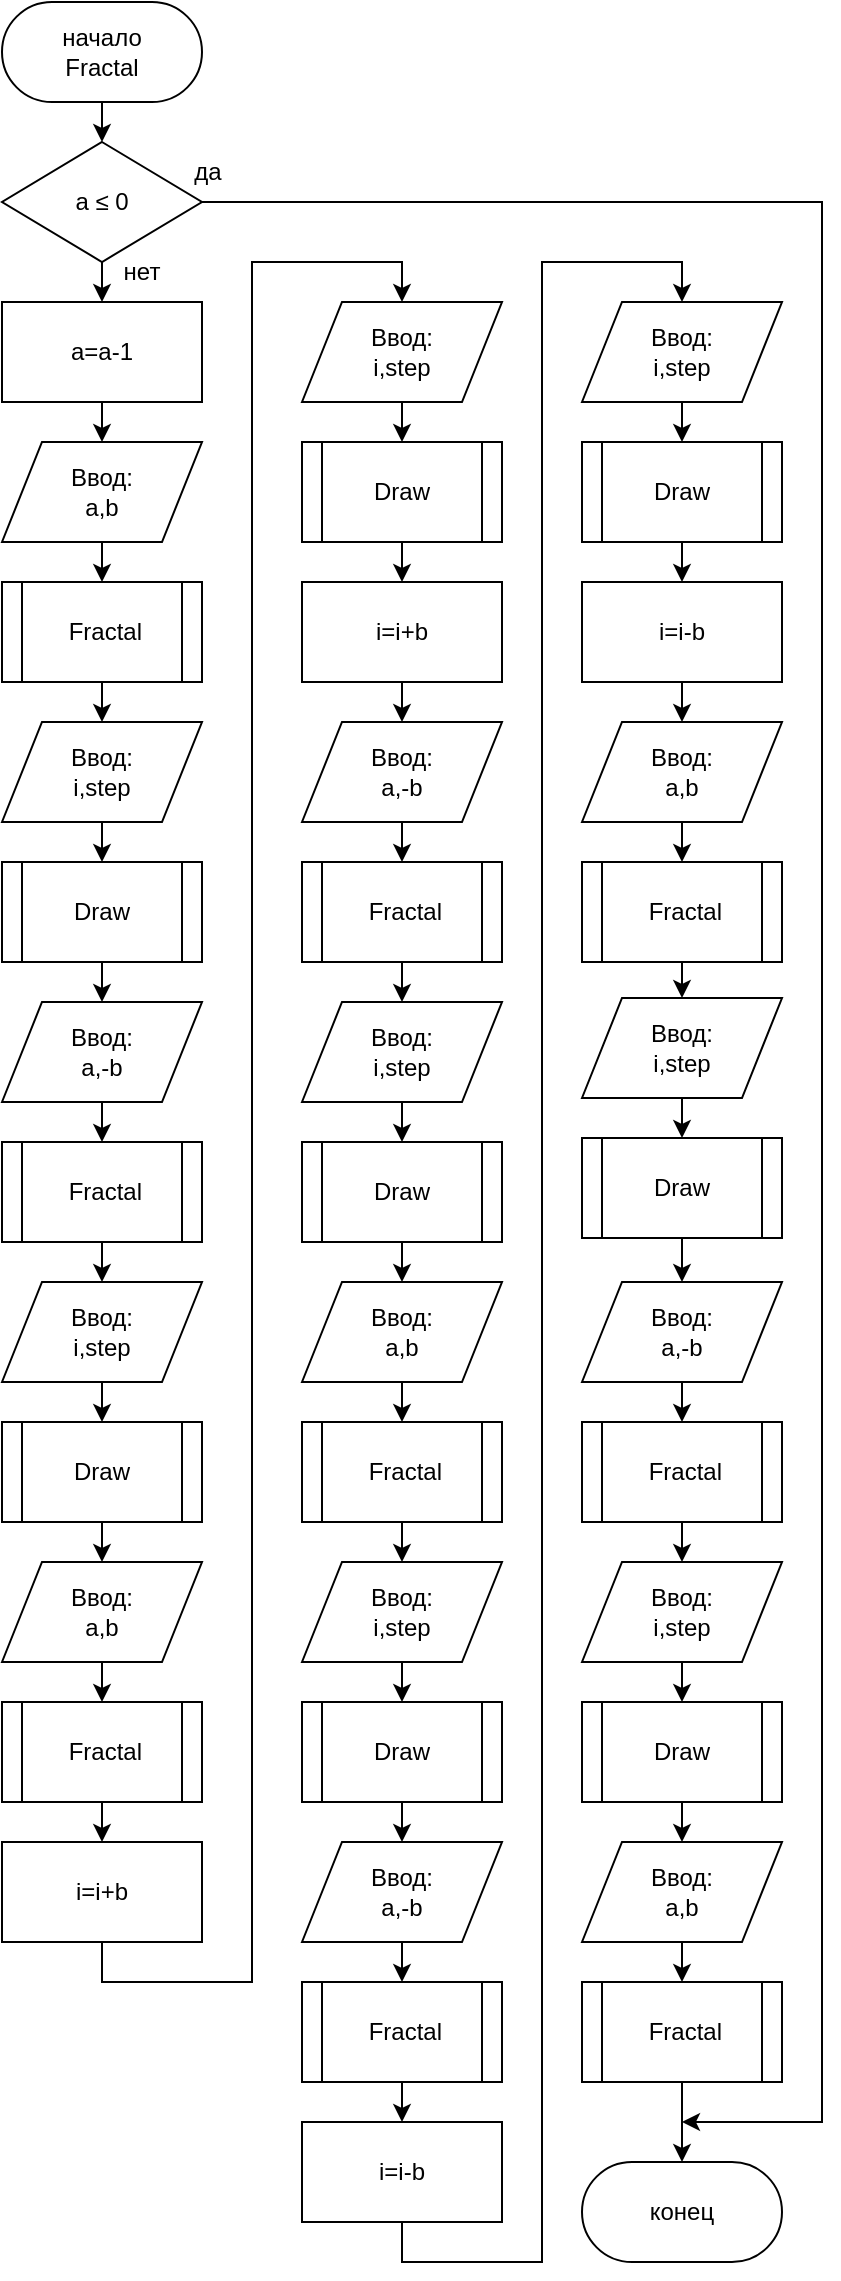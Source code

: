 <mxfile version="23.0.2" type="device">
  <diagram name="Страница — 1" id="zsme6h1X79dNNGtNUMGN">
    <mxGraphModel dx="712" dy="835" grid="1" gridSize="10" guides="1" tooltips="1" connect="1" arrows="1" fold="1" page="1" pageScale="1" pageWidth="827" pageHeight="1169" math="0" shadow="0">
      <root>
        <mxCell id="0" />
        <mxCell id="1" parent="0" />
        <mxCell id="2jOQYJJ-su9lOzBctOR--16" style="edgeStyle=orthogonalEdgeStyle;rounded=0;orthogonalLoop=1;jettySize=auto;html=1;exitX=0.5;exitY=1;exitDx=0;exitDy=0;entryX=0.5;entryY=0;entryDx=0;entryDy=0;" parent="1" source="2jOQYJJ-su9lOzBctOR--1" target="2jOQYJJ-su9lOzBctOR--4" edge="1">
          <mxGeometry relative="1" as="geometry" />
        </mxCell>
        <mxCell id="2jOQYJJ-su9lOzBctOR--1" value="начало&lt;br&gt;Fractal" style="rounded=1;whiteSpace=wrap;html=1;arcSize=50;" parent="1" vertex="1">
          <mxGeometry x="10" y="20" width="100" height="50" as="geometry" />
        </mxCell>
        <mxCell id="2jOQYJJ-su9lOzBctOR--25" style="edgeStyle=orthogonalEdgeStyle;rounded=0;orthogonalLoop=1;jettySize=auto;html=1;exitX=0.5;exitY=1;exitDx=0;exitDy=0;entryX=0.5;entryY=0;entryDx=0;entryDy=0;" parent="1" source="2jOQYJJ-su9lOzBctOR--4" target="2jOQYJJ-su9lOzBctOR--24" edge="1">
          <mxGeometry relative="1" as="geometry" />
        </mxCell>
        <mxCell id="2jOQYJJ-su9lOzBctOR--119" style="edgeStyle=orthogonalEdgeStyle;rounded=0;orthogonalLoop=1;jettySize=auto;html=1;exitX=1;exitY=0.5;exitDx=0;exitDy=0;" parent="1" source="2jOQYJJ-su9lOzBctOR--4" edge="1">
          <mxGeometry relative="1" as="geometry">
            <mxPoint x="350" y="1080" as="targetPoint" />
            <Array as="points">
              <mxPoint x="420" y="120" />
            </Array>
          </mxGeometry>
        </mxCell>
        <mxCell id="2jOQYJJ-su9lOzBctOR--4" value="a&amp;nbsp;≤&amp;nbsp;0" style="rhombus;whiteSpace=wrap;html=1;" parent="1" vertex="1">
          <mxGeometry x="10" y="90" width="100" height="60" as="geometry" />
        </mxCell>
        <mxCell id="2jOQYJJ-su9lOzBctOR--21" value="да" style="text;html=1;strokeColor=none;fillColor=none;align=center;verticalAlign=middle;whiteSpace=wrap;rounded=0;" parent="1" vertex="1">
          <mxGeometry x="83" y="90" width="60" height="30" as="geometry" />
        </mxCell>
        <mxCell id="2jOQYJJ-su9lOzBctOR--22" value="нет" style="text;html=1;strokeColor=none;fillColor=none;align=center;verticalAlign=middle;whiteSpace=wrap;rounded=0;" parent="1" vertex="1">
          <mxGeometry x="50" y="140" width="60" height="30" as="geometry" />
        </mxCell>
        <mxCell id="2jOQYJJ-su9lOzBctOR--38" style="edgeStyle=orthogonalEdgeStyle;rounded=0;orthogonalLoop=1;jettySize=auto;html=1;exitX=0.5;exitY=1;exitDx=0;exitDy=0;entryX=0.5;entryY=0;entryDx=0;entryDy=0;" parent="1" source="2jOQYJJ-su9lOzBctOR--24" target="2jOQYJJ-su9lOzBctOR--36" edge="1">
          <mxGeometry relative="1" as="geometry" />
        </mxCell>
        <mxCell id="2jOQYJJ-su9lOzBctOR--24" value="a=a-1" style="rounded=0;whiteSpace=wrap;html=1;" parent="1" vertex="1">
          <mxGeometry x="10" y="170" width="100" height="50" as="geometry" />
        </mxCell>
        <mxCell id="2jOQYJJ-su9lOzBctOR--30" style="edgeStyle=orthogonalEdgeStyle;rounded=0;orthogonalLoop=1;jettySize=auto;html=1;exitX=0.5;exitY=1;exitDx=0;exitDy=0;entryX=0.5;entryY=0;entryDx=0;entryDy=0;" parent="1" source="2jOQYJJ-su9lOzBctOR--28" target="2jOQYJJ-su9lOzBctOR--29" edge="1">
          <mxGeometry relative="1" as="geometry" />
        </mxCell>
        <mxCell id="2jOQYJJ-su9lOzBctOR--28" value="Ввод:&lt;br&gt;a,b" style="shape=parallelogram;perimeter=parallelogramPerimeter;whiteSpace=wrap;html=1;fixedSize=1;" parent="1" vertex="1">
          <mxGeometry x="300" y="380" width="100" height="50" as="geometry" />
        </mxCell>
        <mxCell id="2jOQYJJ-su9lOzBctOR--104" style="edgeStyle=orthogonalEdgeStyle;rounded=0;orthogonalLoop=1;jettySize=auto;html=1;exitX=0.5;exitY=1;exitDx=0;exitDy=0;entryX=0.5;entryY=0;entryDx=0;entryDy=0;" parent="1" source="2jOQYJJ-su9lOzBctOR--29" target="2jOQYJJ-su9lOzBctOR--102" edge="1">
          <mxGeometry relative="1" as="geometry" />
        </mxCell>
        <mxCell id="2jOQYJJ-su9lOzBctOR--29" value="&amp;nbsp;Fractal" style="shape=process;whiteSpace=wrap;html=1;backgroundOutline=1;" parent="1" vertex="1">
          <mxGeometry x="300" y="450" width="100" height="50" as="geometry" />
        </mxCell>
        <mxCell id="2jOQYJJ-su9lOzBctOR--32" style="edgeStyle=orthogonalEdgeStyle;rounded=0;orthogonalLoop=1;jettySize=auto;html=1;exitX=0.5;exitY=1;exitDx=0;exitDy=0;entryX=0.5;entryY=0;entryDx=0;entryDy=0;" parent="1" source="2jOQYJJ-su9lOzBctOR--33" target="2jOQYJJ-su9lOzBctOR--34" edge="1">
          <mxGeometry relative="1" as="geometry" />
        </mxCell>
        <mxCell id="2jOQYJJ-su9lOzBctOR--33" value="Ввод:&lt;br&gt;i,step" style="shape=parallelogram;perimeter=parallelogramPerimeter;whiteSpace=wrap;html=1;fixedSize=1;" parent="1" vertex="1">
          <mxGeometry x="300" y="800" width="100" height="50" as="geometry" />
        </mxCell>
        <mxCell id="2jOQYJJ-su9lOzBctOR--113" style="edgeStyle=orthogonalEdgeStyle;rounded=0;orthogonalLoop=1;jettySize=auto;html=1;exitX=0.5;exitY=1;exitDx=0;exitDy=0;entryX=0.5;entryY=0;entryDx=0;entryDy=0;" parent="1" source="2jOQYJJ-su9lOzBctOR--34" target="2jOQYJJ-su9lOzBctOR--98" edge="1">
          <mxGeometry relative="1" as="geometry" />
        </mxCell>
        <mxCell id="2jOQYJJ-su9lOzBctOR--34" value="Draw" style="shape=process;whiteSpace=wrap;html=1;backgroundOutline=1;" parent="1" vertex="1">
          <mxGeometry x="300" y="870" width="100" height="50" as="geometry" />
        </mxCell>
        <mxCell id="2jOQYJJ-su9lOzBctOR--35" style="edgeStyle=orthogonalEdgeStyle;rounded=0;orthogonalLoop=1;jettySize=auto;html=1;exitX=0.5;exitY=1;exitDx=0;exitDy=0;entryX=0.5;entryY=0;entryDx=0;entryDy=0;" parent="1" source="2jOQYJJ-su9lOzBctOR--36" target="2jOQYJJ-su9lOzBctOR--37" edge="1">
          <mxGeometry relative="1" as="geometry" />
        </mxCell>
        <mxCell id="2jOQYJJ-su9lOzBctOR--36" value="Ввод:&lt;br&gt;a,b" style="shape=parallelogram;perimeter=parallelogramPerimeter;whiteSpace=wrap;html=1;fixedSize=1;" parent="1" vertex="1">
          <mxGeometry x="10" y="240" width="100" height="50" as="geometry" />
        </mxCell>
        <mxCell id="2jOQYJJ-su9lOzBctOR--46" style="edgeStyle=orthogonalEdgeStyle;rounded=0;orthogonalLoop=1;jettySize=auto;html=1;exitX=0.5;exitY=1;exitDx=0;exitDy=0;entryX=0.5;entryY=0;entryDx=0;entryDy=0;" parent="1" source="2jOQYJJ-su9lOzBctOR--37" target="2jOQYJJ-su9lOzBctOR--44" edge="1">
          <mxGeometry relative="1" as="geometry" />
        </mxCell>
        <mxCell id="2jOQYJJ-su9lOzBctOR--37" value="&amp;nbsp;Fractal" style="shape=process;whiteSpace=wrap;html=1;backgroundOutline=1;" parent="1" vertex="1">
          <mxGeometry x="10" y="310" width="100" height="50" as="geometry" />
        </mxCell>
        <mxCell id="2jOQYJJ-su9lOzBctOR--43" style="edgeStyle=orthogonalEdgeStyle;rounded=0;orthogonalLoop=1;jettySize=auto;html=1;exitX=0.5;exitY=1;exitDx=0;exitDy=0;entryX=0.5;entryY=0;entryDx=0;entryDy=0;" parent="1" source="2jOQYJJ-su9lOzBctOR--44" target="2jOQYJJ-su9lOzBctOR--45" edge="1">
          <mxGeometry relative="1" as="geometry" />
        </mxCell>
        <mxCell id="2jOQYJJ-su9lOzBctOR--44" value="Ввод:&lt;br&gt;i,step" style="shape=parallelogram;perimeter=parallelogramPerimeter;whiteSpace=wrap;html=1;fixedSize=1;" parent="1" vertex="1">
          <mxGeometry x="10" y="380" width="100" height="50" as="geometry" />
        </mxCell>
        <mxCell id="2jOQYJJ-su9lOzBctOR--50" style="edgeStyle=orthogonalEdgeStyle;rounded=0;orthogonalLoop=1;jettySize=auto;html=1;exitX=0.5;exitY=1;exitDx=0;exitDy=0;entryX=0.5;entryY=0;entryDx=0;entryDy=0;" parent="1" source="2jOQYJJ-su9lOzBctOR--45" target="2jOQYJJ-su9lOzBctOR--48" edge="1">
          <mxGeometry relative="1" as="geometry" />
        </mxCell>
        <mxCell id="2jOQYJJ-su9lOzBctOR--45" value="Draw" style="shape=process;whiteSpace=wrap;html=1;backgroundOutline=1;" parent="1" vertex="1">
          <mxGeometry x="10" y="450" width="100" height="50" as="geometry" />
        </mxCell>
        <mxCell id="2jOQYJJ-su9lOzBctOR--47" style="edgeStyle=orthogonalEdgeStyle;rounded=0;orthogonalLoop=1;jettySize=auto;html=1;exitX=0.5;exitY=1;exitDx=0;exitDy=0;entryX=0.5;entryY=0;entryDx=0;entryDy=0;" parent="1" source="2jOQYJJ-su9lOzBctOR--48" target="2jOQYJJ-su9lOzBctOR--49" edge="1">
          <mxGeometry relative="1" as="geometry" />
        </mxCell>
        <mxCell id="2jOQYJJ-su9lOzBctOR--48" value="Ввод:&lt;br&gt;a,-b" style="shape=parallelogram;perimeter=parallelogramPerimeter;whiteSpace=wrap;html=1;fixedSize=1;" parent="1" vertex="1">
          <mxGeometry x="10" y="520" width="100" height="50" as="geometry" />
        </mxCell>
        <mxCell id="2jOQYJJ-su9lOzBctOR--54" style="edgeStyle=orthogonalEdgeStyle;rounded=0;orthogonalLoop=1;jettySize=auto;html=1;exitX=0.5;exitY=1;exitDx=0;exitDy=0;entryX=0.5;entryY=0;entryDx=0;entryDy=0;" parent="1" source="2jOQYJJ-su9lOzBctOR--49" target="2jOQYJJ-su9lOzBctOR--52" edge="1">
          <mxGeometry relative="1" as="geometry" />
        </mxCell>
        <mxCell id="2jOQYJJ-su9lOzBctOR--49" value="&amp;nbsp;Fractal" style="shape=process;whiteSpace=wrap;html=1;backgroundOutline=1;" parent="1" vertex="1">
          <mxGeometry x="10" y="590" width="100" height="50" as="geometry" />
        </mxCell>
        <mxCell id="2jOQYJJ-su9lOzBctOR--51" style="edgeStyle=orthogonalEdgeStyle;rounded=0;orthogonalLoop=1;jettySize=auto;html=1;exitX=0.5;exitY=1;exitDx=0;exitDy=0;entryX=0.5;entryY=0;entryDx=0;entryDy=0;" parent="1" source="2jOQYJJ-su9lOzBctOR--52" target="2jOQYJJ-su9lOzBctOR--53" edge="1">
          <mxGeometry relative="1" as="geometry" />
        </mxCell>
        <mxCell id="2jOQYJJ-su9lOzBctOR--52" value="Ввод:&lt;br&gt;i,step" style="shape=parallelogram;perimeter=parallelogramPerimeter;whiteSpace=wrap;html=1;fixedSize=1;" parent="1" vertex="1">
          <mxGeometry x="10" y="660" width="100" height="50" as="geometry" />
        </mxCell>
        <mxCell id="2jOQYJJ-su9lOzBctOR--58" style="edgeStyle=orthogonalEdgeStyle;rounded=0;orthogonalLoop=1;jettySize=auto;html=1;exitX=0.5;exitY=1;exitDx=0;exitDy=0;entryX=0.5;entryY=0;entryDx=0;entryDy=0;" parent="1" source="2jOQYJJ-su9lOzBctOR--53" target="2jOQYJJ-su9lOzBctOR--56" edge="1">
          <mxGeometry relative="1" as="geometry" />
        </mxCell>
        <mxCell id="2jOQYJJ-su9lOzBctOR--53" value="Draw" style="shape=process;whiteSpace=wrap;html=1;backgroundOutline=1;" parent="1" vertex="1">
          <mxGeometry x="10" y="730" width="100" height="50" as="geometry" />
        </mxCell>
        <mxCell id="2jOQYJJ-su9lOzBctOR--55" style="edgeStyle=orthogonalEdgeStyle;rounded=0;orthogonalLoop=1;jettySize=auto;html=1;exitX=0.5;exitY=1;exitDx=0;exitDy=0;entryX=0.5;entryY=0;entryDx=0;entryDy=0;" parent="1" source="2jOQYJJ-su9lOzBctOR--56" target="2jOQYJJ-su9lOzBctOR--57" edge="1">
          <mxGeometry relative="1" as="geometry" />
        </mxCell>
        <mxCell id="2jOQYJJ-su9lOzBctOR--56" value="Ввод:&lt;br&gt;a,b" style="shape=parallelogram;perimeter=parallelogramPerimeter;whiteSpace=wrap;html=1;fixedSize=1;" parent="1" vertex="1">
          <mxGeometry x="10" y="800" width="100" height="50" as="geometry" />
        </mxCell>
        <mxCell id="2jOQYJJ-su9lOzBctOR--60" style="edgeStyle=orthogonalEdgeStyle;rounded=0;orthogonalLoop=1;jettySize=auto;html=1;exitX=0.5;exitY=1;exitDx=0;exitDy=0;entryX=0.5;entryY=0;entryDx=0;entryDy=0;" parent="1" source="2jOQYJJ-su9lOzBctOR--57" target="2jOQYJJ-su9lOzBctOR--59" edge="1">
          <mxGeometry relative="1" as="geometry" />
        </mxCell>
        <mxCell id="2jOQYJJ-su9lOzBctOR--57" value="&amp;nbsp;Fractal" style="shape=process;whiteSpace=wrap;html=1;backgroundOutline=1;" parent="1" vertex="1">
          <mxGeometry x="10" y="870" width="100" height="50" as="geometry" />
        </mxCell>
        <mxCell id="2jOQYJJ-su9lOzBctOR--66" style="edgeStyle=orthogonalEdgeStyle;rounded=0;orthogonalLoop=1;jettySize=auto;html=1;exitX=0.5;exitY=1;exitDx=0;exitDy=0;entryX=0.5;entryY=0;entryDx=0;entryDy=0;" parent="1" source="2jOQYJJ-su9lOzBctOR--59" target="2jOQYJJ-su9lOzBctOR--63" edge="1">
          <mxGeometry relative="1" as="geometry" />
        </mxCell>
        <mxCell id="2jOQYJJ-su9lOzBctOR--59" value="i=i+b" style="rounded=0;whiteSpace=wrap;html=1;" parent="1" vertex="1">
          <mxGeometry x="10" y="940" width="100" height="50" as="geometry" />
        </mxCell>
        <mxCell id="2jOQYJJ-su9lOzBctOR--71" style="edgeStyle=orthogonalEdgeStyle;rounded=0;orthogonalLoop=1;jettySize=auto;html=1;exitX=0.5;exitY=1;exitDx=0;exitDy=0;entryX=0.5;entryY=0;entryDx=0;entryDy=0;" parent="1" source="2jOQYJJ-su9lOzBctOR--61" target="2jOQYJJ-su9lOzBctOR--69" edge="1">
          <mxGeometry relative="1" as="geometry" />
        </mxCell>
        <mxCell id="2jOQYJJ-su9lOzBctOR--61" value="i=i+b" style="rounded=0;whiteSpace=wrap;html=1;" parent="1" vertex="1">
          <mxGeometry x="160" y="310" width="100" height="50" as="geometry" />
        </mxCell>
        <mxCell id="2jOQYJJ-su9lOzBctOR--62" style="edgeStyle=orthogonalEdgeStyle;rounded=0;orthogonalLoop=1;jettySize=auto;html=1;exitX=0.5;exitY=1;exitDx=0;exitDy=0;entryX=0.5;entryY=0;entryDx=0;entryDy=0;" parent="1" source="2jOQYJJ-su9lOzBctOR--63" target="2jOQYJJ-su9lOzBctOR--64" edge="1">
          <mxGeometry relative="1" as="geometry" />
        </mxCell>
        <mxCell id="2jOQYJJ-su9lOzBctOR--63" value="Ввод:&lt;br&gt;i,step" style="shape=parallelogram;perimeter=parallelogramPerimeter;whiteSpace=wrap;html=1;fixedSize=1;" parent="1" vertex="1">
          <mxGeometry x="160" y="170" width="100" height="50" as="geometry" />
        </mxCell>
        <mxCell id="2jOQYJJ-su9lOzBctOR--67" style="edgeStyle=orthogonalEdgeStyle;rounded=0;orthogonalLoop=1;jettySize=auto;html=1;exitX=0.5;exitY=1;exitDx=0;exitDy=0;entryX=0.5;entryY=0;entryDx=0;entryDy=0;" parent="1" source="2jOQYJJ-su9lOzBctOR--64" target="2jOQYJJ-su9lOzBctOR--61" edge="1">
          <mxGeometry relative="1" as="geometry" />
        </mxCell>
        <mxCell id="2jOQYJJ-su9lOzBctOR--64" value="Draw" style="shape=process;whiteSpace=wrap;html=1;backgroundOutline=1;" parent="1" vertex="1">
          <mxGeometry x="160" y="240" width="100" height="50" as="geometry" />
        </mxCell>
        <mxCell id="2jOQYJJ-su9lOzBctOR--68" style="edgeStyle=orthogonalEdgeStyle;rounded=0;orthogonalLoop=1;jettySize=auto;html=1;exitX=0.5;exitY=1;exitDx=0;exitDy=0;entryX=0.5;entryY=0;entryDx=0;entryDy=0;" parent="1" source="2jOQYJJ-su9lOzBctOR--69" target="2jOQYJJ-su9lOzBctOR--70" edge="1">
          <mxGeometry relative="1" as="geometry" />
        </mxCell>
        <mxCell id="2jOQYJJ-su9lOzBctOR--69" value="Ввод:&lt;br&gt;a,-b" style="shape=parallelogram;perimeter=parallelogramPerimeter;whiteSpace=wrap;html=1;fixedSize=1;" parent="1" vertex="1">
          <mxGeometry x="160" y="380" width="100" height="50" as="geometry" />
        </mxCell>
        <mxCell id="2jOQYJJ-su9lOzBctOR--75" style="edgeStyle=orthogonalEdgeStyle;rounded=0;orthogonalLoop=1;jettySize=auto;html=1;exitX=0.5;exitY=1;exitDx=0;exitDy=0;entryX=0.5;entryY=0;entryDx=0;entryDy=0;" parent="1" source="2jOQYJJ-su9lOzBctOR--70" target="2jOQYJJ-su9lOzBctOR--73" edge="1">
          <mxGeometry relative="1" as="geometry" />
        </mxCell>
        <mxCell id="2jOQYJJ-su9lOzBctOR--70" value="&amp;nbsp;Fractal" style="shape=process;whiteSpace=wrap;html=1;backgroundOutline=1;" parent="1" vertex="1">
          <mxGeometry x="160" y="450" width="100" height="50" as="geometry" />
        </mxCell>
        <mxCell id="2jOQYJJ-su9lOzBctOR--72" style="edgeStyle=orthogonalEdgeStyle;rounded=0;orthogonalLoop=1;jettySize=auto;html=1;exitX=0.5;exitY=1;exitDx=0;exitDy=0;entryX=0.5;entryY=0;entryDx=0;entryDy=0;" parent="1" source="2jOQYJJ-su9lOzBctOR--73" target="2jOQYJJ-su9lOzBctOR--74" edge="1">
          <mxGeometry relative="1" as="geometry" />
        </mxCell>
        <mxCell id="2jOQYJJ-su9lOzBctOR--73" value="Ввод:&lt;br&gt;i,step" style="shape=parallelogram;perimeter=parallelogramPerimeter;whiteSpace=wrap;html=1;fixedSize=1;" parent="1" vertex="1">
          <mxGeometry x="160" y="520" width="100" height="50" as="geometry" />
        </mxCell>
        <mxCell id="2jOQYJJ-su9lOzBctOR--80" style="edgeStyle=orthogonalEdgeStyle;rounded=0;orthogonalLoop=1;jettySize=auto;html=1;exitX=0.5;exitY=1;exitDx=0;exitDy=0;entryX=0.5;entryY=0;entryDx=0;entryDy=0;" parent="1" source="2jOQYJJ-su9lOzBctOR--74" target="2jOQYJJ-su9lOzBctOR--77" edge="1">
          <mxGeometry relative="1" as="geometry" />
        </mxCell>
        <mxCell id="2jOQYJJ-su9lOzBctOR--74" value="Draw" style="shape=process;whiteSpace=wrap;html=1;backgroundOutline=1;" parent="1" vertex="1">
          <mxGeometry x="160" y="590" width="100" height="50" as="geometry" />
        </mxCell>
        <mxCell id="2jOQYJJ-su9lOzBctOR--76" style="edgeStyle=orthogonalEdgeStyle;rounded=0;orthogonalLoop=1;jettySize=auto;html=1;exitX=0.5;exitY=1;exitDx=0;exitDy=0;entryX=0.5;entryY=0;entryDx=0;entryDy=0;" parent="1" source="2jOQYJJ-su9lOzBctOR--77" target="2jOQYJJ-su9lOzBctOR--78" edge="1">
          <mxGeometry relative="1" as="geometry" />
        </mxCell>
        <mxCell id="2jOQYJJ-su9lOzBctOR--77" value="Ввод:&lt;br&gt;a,b" style="shape=parallelogram;perimeter=parallelogramPerimeter;whiteSpace=wrap;html=1;fixedSize=1;" parent="1" vertex="1">
          <mxGeometry x="160" y="660" width="100" height="50" as="geometry" />
        </mxCell>
        <mxCell id="2jOQYJJ-su9lOzBctOR--84" style="edgeStyle=orthogonalEdgeStyle;rounded=0;orthogonalLoop=1;jettySize=auto;html=1;exitX=0.5;exitY=1;exitDx=0;exitDy=0;entryX=0.5;entryY=0;entryDx=0;entryDy=0;" parent="1" source="2jOQYJJ-su9lOzBctOR--78" target="2jOQYJJ-su9lOzBctOR--82" edge="1">
          <mxGeometry relative="1" as="geometry" />
        </mxCell>
        <mxCell id="2jOQYJJ-su9lOzBctOR--78" value="&amp;nbsp;Fractal" style="shape=process;whiteSpace=wrap;html=1;backgroundOutline=1;" parent="1" vertex="1">
          <mxGeometry x="160" y="730" width="100" height="50" as="geometry" />
        </mxCell>
        <mxCell id="2jOQYJJ-su9lOzBctOR--81" style="edgeStyle=orthogonalEdgeStyle;rounded=0;orthogonalLoop=1;jettySize=auto;html=1;exitX=0.5;exitY=1;exitDx=0;exitDy=0;entryX=0.5;entryY=0;entryDx=0;entryDy=0;" parent="1" source="2jOQYJJ-su9lOzBctOR--82" target="2jOQYJJ-su9lOzBctOR--83" edge="1">
          <mxGeometry relative="1" as="geometry" />
        </mxCell>
        <mxCell id="2jOQYJJ-su9lOzBctOR--82" value="Ввод:&lt;br&gt;i,step" style="shape=parallelogram;perimeter=parallelogramPerimeter;whiteSpace=wrap;html=1;fixedSize=1;" parent="1" vertex="1">
          <mxGeometry x="160" y="800" width="100" height="50" as="geometry" />
        </mxCell>
        <mxCell id="2jOQYJJ-su9lOzBctOR--88" style="edgeStyle=orthogonalEdgeStyle;rounded=0;orthogonalLoop=1;jettySize=auto;html=1;exitX=0.5;exitY=1;exitDx=0;exitDy=0;entryX=0.5;entryY=0;entryDx=0;entryDy=0;" parent="1" source="2jOQYJJ-su9lOzBctOR--83" target="2jOQYJJ-su9lOzBctOR--86" edge="1">
          <mxGeometry relative="1" as="geometry" />
        </mxCell>
        <mxCell id="2jOQYJJ-su9lOzBctOR--83" value="Draw" style="shape=process;whiteSpace=wrap;html=1;backgroundOutline=1;" parent="1" vertex="1">
          <mxGeometry x="160" y="870" width="100" height="50" as="geometry" />
        </mxCell>
        <mxCell id="2jOQYJJ-su9lOzBctOR--85" style="edgeStyle=orthogonalEdgeStyle;rounded=0;orthogonalLoop=1;jettySize=auto;html=1;exitX=0.5;exitY=1;exitDx=0;exitDy=0;entryX=0.5;entryY=0;entryDx=0;entryDy=0;" parent="1" source="2jOQYJJ-su9lOzBctOR--86" target="2jOQYJJ-su9lOzBctOR--87" edge="1">
          <mxGeometry relative="1" as="geometry" />
        </mxCell>
        <mxCell id="2jOQYJJ-su9lOzBctOR--86" value="Ввод:&lt;br&gt;a,-b" style="shape=parallelogram;perimeter=parallelogramPerimeter;whiteSpace=wrap;html=1;fixedSize=1;" parent="1" vertex="1">
          <mxGeometry x="160" y="940" width="100" height="50" as="geometry" />
        </mxCell>
        <mxCell id="2jOQYJJ-su9lOzBctOR--90" style="edgeStyle=orthogonalEdgeStyle;rounded=0;orthogonalLoop=1;jettySize=auto;html=1;exitX=0.5;exitY=1;exitDx=0;exitDy=0;entryX=0.5;entryY=0;entryDx=0;entryDy=0;" parent="1" source="2jOQYJJ-su9lOzBctOR--87" target="2jOQYJJ-su9lOzBctOR--89" edge="1">
          <mxGeometry relative="1" as="geometry" />
        </mxCell>
        <mxCell id="2jOQYJJ-su9lOzBctOR--87" value="&amp;nbsp;Fractal" style="shape=process;whiteSpace=wrap;html=1;backgroundOutline=1;" parent="1" vertex="1">
          <mxGeometry x="160" y="1010" width="100" height="50" as="geometry" />
        </mxCell>
        <mxCell id="2jOQYJJ-su9lOzBctOR--94" style="edgeStyle=orthogonalEdgeStyle;rounded=0;orthogonalLoop=1;jettySize=auto;html=1;exitX=0.5;exitY=1;exitDx=0;exitDy=0;entryX=0.5;entryY=0;entryDx=0;entryDy=0;" parent="1" source="2jOQYJJ-su9lOzBctOR--89" target="2jOQYJJ-su9lOzBctOR--92" edge="1">
          <mxGeometry relative="1" as="geometry" />
        </mxCell>
        <mxCell id="2jOQYJJ-su9lOzBctOR--89" value="i=i-b" style="rounded=0;whiteSpace=wrap;html=1;" parent="1" vertex="1">
          <mxGeometry x="160" y="1080" width="100" height="50" as="geometry" />
        </mxCell>
        <mxCell id="2jOQYJJ-su9lOzBctOR--91" style="edgeStyle=orthogonalEdgeStyle;rounded=0;orthogonalLoop=1;jettySize=auto;html=1;exitX=0.5;exitY=1;exitDx=0;exitDy=0;entryX=0.5;entryY=0;entryDx=0;entryDy=0;" parent="1" source="2jOQYJJ-su9lOzBctOR--92" target="2jOQYJJ-su9lOzBctOR--93" edge="1">
          <mxGeometry relative="1" as="geometry" />
        </mxCell>
        <mxCell id="2jOQYJJ-su9lOzBctOR--92" value="Ввод:&lt;br&gt;i,step" style="shape=parallelogram;perimeter=parallelogramPerimeter;whiteSpace=wrap;html=1;fixedSize=1;" parent="1" vertex="1">
          <mxGeometry x="300" y="170" width="100" height="50" as="geometry" />
        </mxCell>
        <mxCell id="2jOQYJJ-su9lOzBctOR--96" style="edgeStyle=orthogonalEdgeStyle;rounded=0;orthogonalLoop=1;jettySize=auto;html=1;exitX=0.5;exitY=1;exitDx=0;exitDy=0;entryX=0.5;entryY=0;entryDx=0;entryDy=0;" parent="1" source="2jOQYJJ-su9lOzBctOR--93" target="2jOQYJJ-su9lOzBctOR--95" edge="1">
          <mxGeometry relative="1" as="geometry" />
        </mxCell>
        <mxCell id="2jOQYJJ-su9lOzBctOR--93" value="Draw" style="shape=process;whiteSpace=wrap;html=1;backgroundOutline=1;" parent="1" vertex="1">
          <mxGeometry x="300" y="240" width="100" height="50" as="geometry" />
        </mxCell>
        <mxCell id="2jOQYJJ-su9lOzBctOR--100" style="edgeStyle=orthogonalEdgeStyle;rounded=0;orthogonalLoop=1;jettySize=auto;html=1;exitX=0.5;exitY=1;exitDx=0;exitDy=0;entryX=0.5;entryY=0;entryDx=0;entryDy=0;" parent="1" source="2jOQYJJ-su9lOzBctOR--95" target="2jOQYJJ-su9lOzBctOR--28" edge="1">
          <mxGeometry relative="1" as="geometry" />
        </mxCell>
        <mxCell id="2jOQYJJ-su9lOzBctOR--95" value="i=i-b" style="rounded=0;whiteSpace=wrap;html=1;" parent="1" vertex="1">
          <mxGeometry x="300" y="310" width="100" height="50" as="geometry" />
        </mxCell>
        <mxCell id="2jOQYJJ-su9lOzBctOR--97" style="edgeStyle=orthogonalEdgeStyle;rounded=0;orthogonalLoop=1;jettySize=auto;html=1;exitX=0.5;exitY=1;exitDx=0;exitDy=0;entryX=0.5;entryY=0;entryDx=0;entryDy=0;" parent="1" source="2jOQYJJ-su9lOzBctOR--98" target="2jOQYJJ-su9lOzBctOR--99" edge="1">
          <mxGeometry relative="1" as="geometry" />
        </mxCell>
        <mxCell id="2jOQYJJ-su9lOzBctOR--98" value="Ввод:&lt;br&gt;a,b" style="shape=parallelogram;perimeter=parallelogramPerimeter;whiteSpace=wrap;html=1;fixedSize=1;" parent="1" vertex="1">
          <mxGeometry x="300" y="940" width="100" height="50" as="geometry" />
        </mxCell>
        <mxCell id="2jOQYJJ-su9lOzBctOR--115" style="edgeStyle=orthogonalEdgeStyle;rounded=0;orthogonalLoop=1;jettySize=auto;html=1;exitX=0.5;exitY=1;exitDx=0;exitDy=0;entryX=0.5;entryY=0;entryDx=0;entryDy=0;" parent="1" source="2jOQYJJ-su9lOzBctOR--99" target="2jOQYJJ-su9lOzBctOR--114" edge="1">
          <mxGeometry relative="1" as="geometry" />
        </mxCell>
        <mxCell id="2jOQYJJ-su9lOzBctOR--99" value="&amp;nbsp;Fractal" style="shape=process;whiteSpace=wrap;html=1;backgroundOutline=1;" parent="1" vertex="1">
          <mxGeometry x="300" y="1010" width="100" height="50" as="geometry" />
        </mxCell>
        <mxCell id="2jOQYJJ-su9lOzBctOR--101" style="edgeStyle=orthogonalEdgeStyle;rounded=0;orthogonalLoop=1;jettySize=auto;html=1;exitX=0.5;exitY=1;exitDx=0;exitDy=0;entryX=0.5;entryY=0;entryDx=0;entryDy=0;" parent="1" source="2jOQYJJ-su9lOzBctOR--102" target="2jOQYJJ-su9lOzBctOR--103" edge="1">
          <mxGeometry relative="1" as="geometry" />
        </mxCell>
        <mxCell id="2jOQYJJ-su9lOzBctOR--102" value="Ввод:&lt;br&gt;i,step" style="shape=parallelogram;perimeter=parallelogramPerimeter;whiteSpace=wrap;html=1;fixedSize=1;" parent="1" vertex="1">
          <mxGeometry x="300" y="518" width="100" height="50" as="geometry" />
        </mxCell>
        <mxCell id="2jOQYJJ-su9lOzBctOR--108" style="edgeStyle=orthogonalEdgeStyle;rounded=0;orthogonalLoop=1;jettySize=auto;html=1;exitX=0.5;exitY=1;exitDx=0;exitDy=0;entryX=0.5;entryY=0;entryDx=0;entryDy=0;" parent="1" source="2jOQYJJ-su9lOzBctOR--103" target="2jOQYJJ-su9lOzBctOR--106" edge="1">
          <mxGeometry relative="1" as="geometry" />
        </mxCell>
        <mxCell id="2jOQYJJ-su9lOzBctOR--103" value="Draw" style="shape=process;whiteSpace=wrap;html=1;backgroundOutline=1;" parent="1" vertex="1">
          <mxGeometry x="300" y="588" width="100" height="50" as="geometry" />
        </mxCell>
        <mxCell id="2jOQYJJ-su9lOzBctOR--105" style="edgeStyle=orthogonalEdgeStyle;rounded=0;orthogonalLoop=1;jettySize=auto;html=1;exitX=0.5;exitY=1;exitDx=0;exitDy=0;entryX=0.5;entryY=0;entryDx=0;entryDy=0;" parent="1" source="2jOQYJJ-su9lOzBctOR--106" target="2jOQYJJ-su9lOzBctOR--107" edge="1">
          <mxGeometry relative="1" as="geometry" />
        </mxCell>
        <mxCell id="2jOQYJJ-su9lOzBctOR--106" value="Ввод:&lt;br&gt;a,-b" style="shape=parallelogram;perimeter=parallelogramPerimeter;whiteSpace=wrap;html=1;fixedSize=1;" parent="1" vertex="1">
          <mxGeometry x="300" y="660" width="100" height="50" as="geometry" />
        </mxCell>
        <mxCell id="2jOQYJJ-su9lOzBctOR--112" style="edgeStyle=orthogonalEdgeStyle;rounded=0;orthogonalLoop=1;jettySize=auto;html=1;exitX=0.5;exitY=1;exitDx=0;exitDy=0;entryX=0.5;entryY=0;entryDx=0;entryDy=0;" parent="1" source="2jOQYJJ-su9lOzBctOR--107" target="2jOQYJJ-su9lOzBctOR--33" edge="1">
          <mxGeometry relative="1" as="geometry" />
        </mxCell>
        <mxCell id="2jOQYJJ-su9lOzBctOR--107" value="&amp;nbsp;Fractal" style="shape=process;whiteSpace=wrap;html=1;backgroundOutline=1;" parent="1" vertex="1">
          <mxGeometry x="300" y="730" width="100" height="50" as="geometry" />
        </mxCell>
        <mxCell id="2jOQYJJ-su9lOzBctOR--114" value="конец" style="rounded=1;whiteSpace=wrap;html=1;arcSize=50;" parent="1" vertex="1">
          <mxGeometry x="300" y="1100" width="100" height="50" as="geometry" />
        </mxCell>
      </root>
    </mxGraphModel>
  </diagram>
</mxfile>
